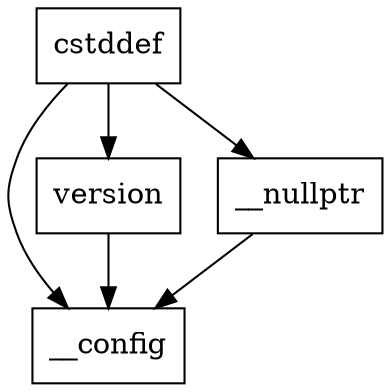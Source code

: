 digraph "dependencies" {
  header_1 [ shape="box", label="cstddef"];
  header_2 [ shape="box", label="__config"];
  header_11 [ shape="box", label="version"];
  header_14 [ shape="box", label="__nullptr"];
  header_14 -> header_2;
  header_1 -> header_2;
  header_1 -> header_11;
  header_1 -> header_14;
  header_11 -> header_2;
}